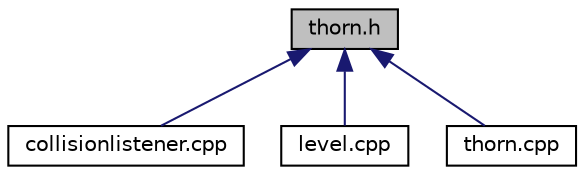 digraph G
{
  edge [fontname="Helvetica",fontsize="10",labelfontname="Helvetica",labelfontsize="10"];
  node [fontname="Helvetica",fontsize="10",shape=record];
  Node1 [label="thorn.h",height=0.2,width=0.4,color="black", fillcolor="grey75", style="filled" fontcolor="black"];
  Node1 -> Node2 [dir="back",color="midnightblue",fontsize="10",style="solid",fontname="Helvetica"];
  Node2 [label="collisionlistener.cpp",height=0.2,width=0.4,color="black", fillcolor="white", style="filled",URL="$de/d37/collisionlistener_8cpp.html"];
  Node1 -> Node3 [dir="back",color="midnightblue",fontsize="10",style="solid",fontname="Helvetica"];
  Node3 [label="level.cpp",height=0.2,width=0.4,color="black", fillcolor="white", style="filled",URL="$d2/d57/level_8cpp.html"];
  Node1 -> Node4 [dir="back",color="midnightblue",fontsize="10",style="solid",fontname="Helvetica"];
  Node4 [label="thorn.cpp",height=0.2,width=0.4,color="black", fillcolor="white", style="filled",URL="$dd/de0/thorn_8cpp.html"];
}
